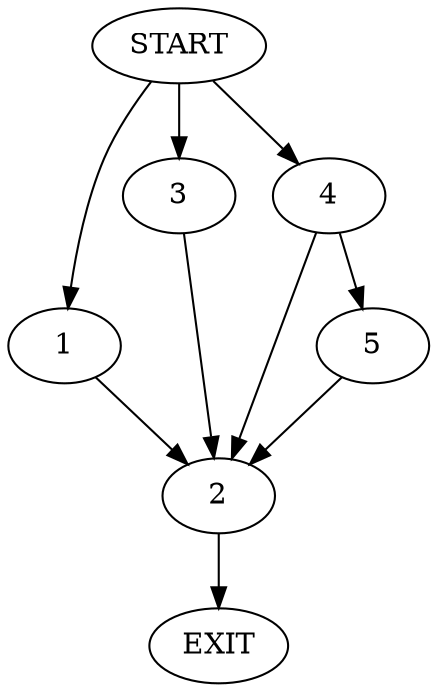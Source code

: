 digraph {
0 [label="START"]
6 [label="EXIT"]
0 -> 1
1 -> 2
2 -> 6
0 -> 3
3 -> 2
0 -> 4
4 -> 5
4 -> 2
5 -> 2
}

